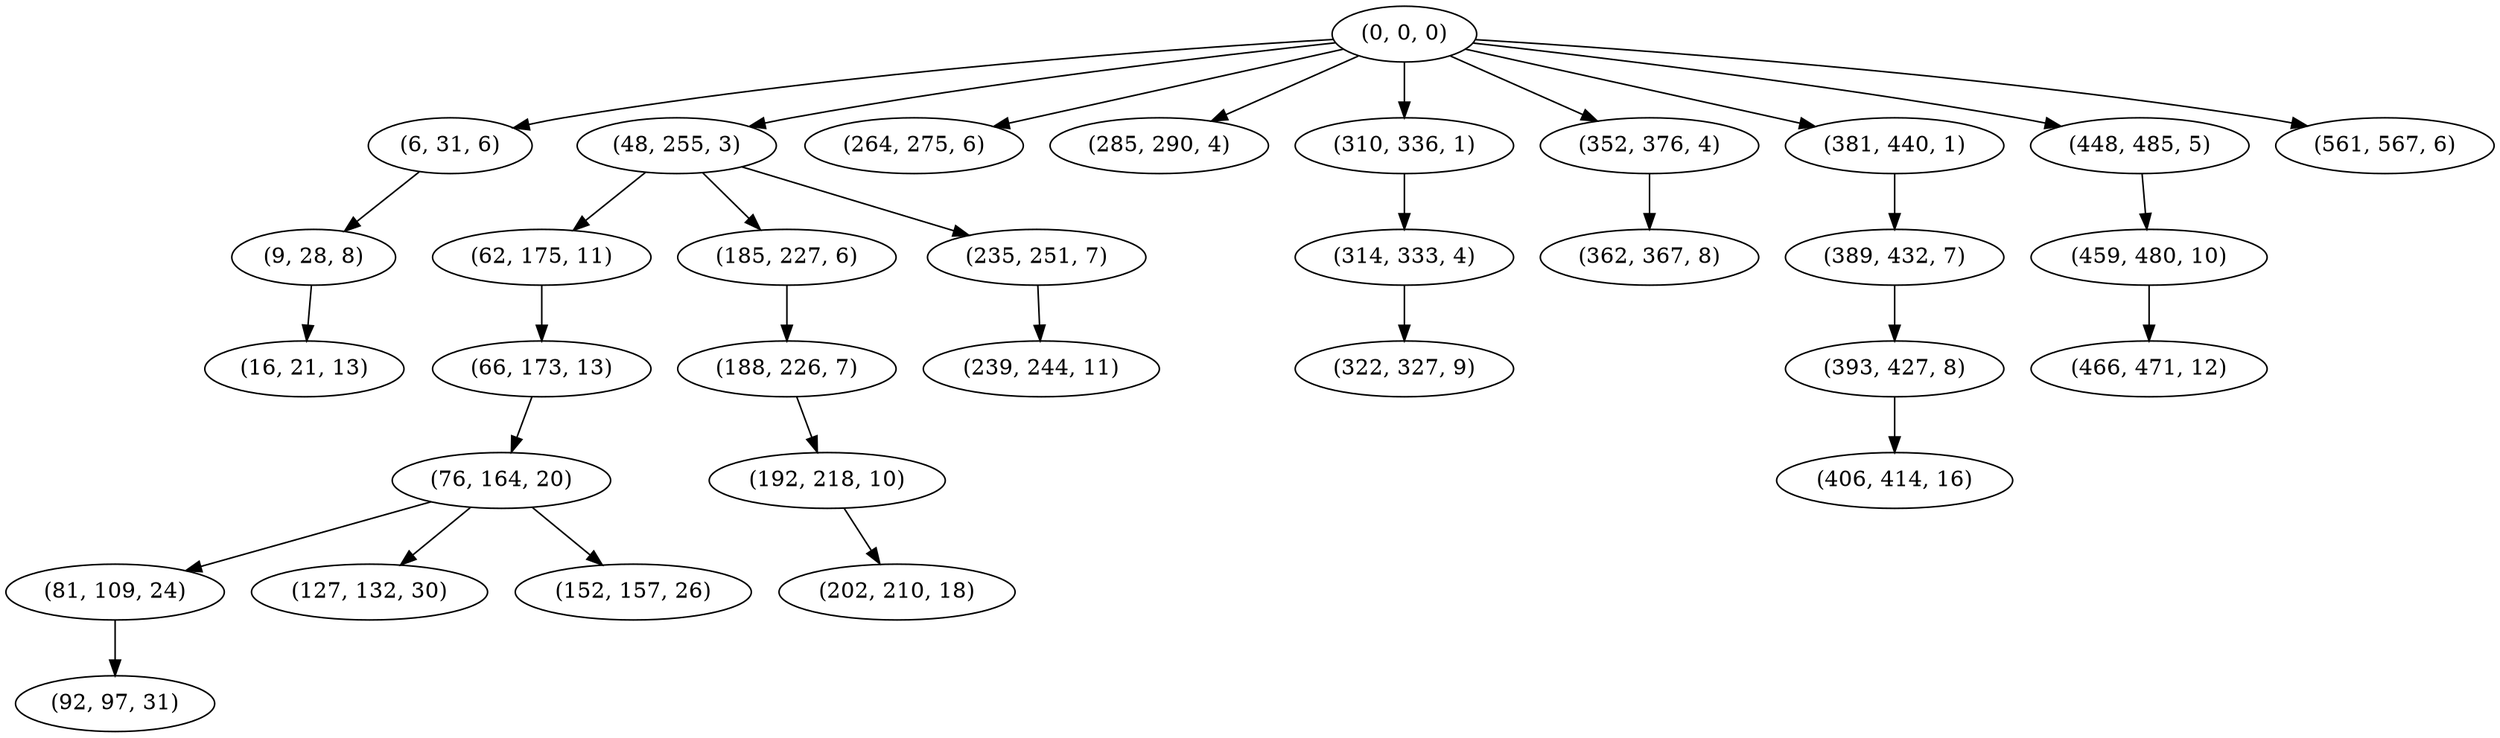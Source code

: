 digraph tree {
    "(0, 0, 0)";
    "(6, 31, 6)";
    "(9, 28, 8)";
    "(16, 21, 13)";
    "(48, 255, 3)";
    "(62, 175, 11)";
    "(66, 173, 13)";
    "(76, 164, 20)";
    "(81, 109, 24)";
    "(92, 97, 31)";
    "(127, 132, 30)";
    "(152, 157, 26)";
    "(185, 227, 6)";
    "(188, 226, 7)";
    "(192, 218, 10)";
    "(202, 210, 18)";
    "(235, 251, 7)";
    "(239, 244, 11)";
    "(264, 275, 6)";
    "(285, 290, 4)";
    "(310, 336, 1)";
    "(314, 333, 4)";
    "(322, 327, 9)";
    "(352, 376, 4)";
    "(362, 367, 8)";
    "(381, 440, 1)";
    "(389, 432, 7)";
    "(393, 427, 8)";
    "(406, 414, 16)";
    "(448, 485, 5)";
    "(459, 480, 10)";
    "(466, 471, 12)";
    "(561, 567, 6)";
    "(0, 0, 0)" -> "(6, 31, 6)";
    "(0, 0, 0)" -> "(48, 255, 3)";
    "(0, 0, 0)" -> "(264, 275, 6)";
    "(0, 0, 0)" -> "(285, 290, 4)";
    "(0, 0, 0)" -> "(310, 336, 1)";
    "(0, 0, 0)" -> "(352, 376, 4)";
    "(0, 0, 0)" -> "(381, 440, 1)";
    "(0, 0, 0)" -> "(448, 485, 5)";
    "(0, 0, 0)" -> "(561, 567, 6)";
    "(6, 31, 6)" -> "(9, 28, 8)";
    "(9, 28, 8)" -> "(16, 21, 13)";
    "(48, 255, 3)" -> "(62, 175, 11)";
    "(48, 255, 3)" -> "(185, 227, 6)";
    "(48, 255, 3)" -> "(235, 251, 7)";
    "(62, 175, 11)" -> "(66, 173, 13)";
    "(66, 173, 13)" -> "(76, 164, 20)";
    "(76, 164, 20)" -> "(81, 109, 24)";
    "(76, 164, 20)" -> "(127, 132, 30)";
    "(76, 164, 20)" -> "(152, 157, 26)";
    "(81, 109, 24)" -> "(92, 97, 31)";
    "(185, 227, 6)" -> "(188, 226, 7)";
    "(188, 226, 7)" -> "(192, 218, 10)";
    "(192, 218, 10)" -> "(202, 210, 18)";
    "(235, 251, 7)" -> "(239, 244, 11)";
    "(310, 336, 1)" -> "(314, 333, 4)";
    "(314, 333, 4)" -> "(322, 327, 9)";
    "(352, 376, 4)" -> "(362, 367, 8)";
    "(381, 440, 1)" -> "(389, 432, 7)";
    "(389, 432, 7)" -> "(393, 427, 8)";
    "(393, 427, 8)" -> "(406, 414, 16)";
    "(448, 485, 5)" -> "(459, 480, 10)";
    "(459, 480, 10)" -> "(466, 471, 12)";
}
